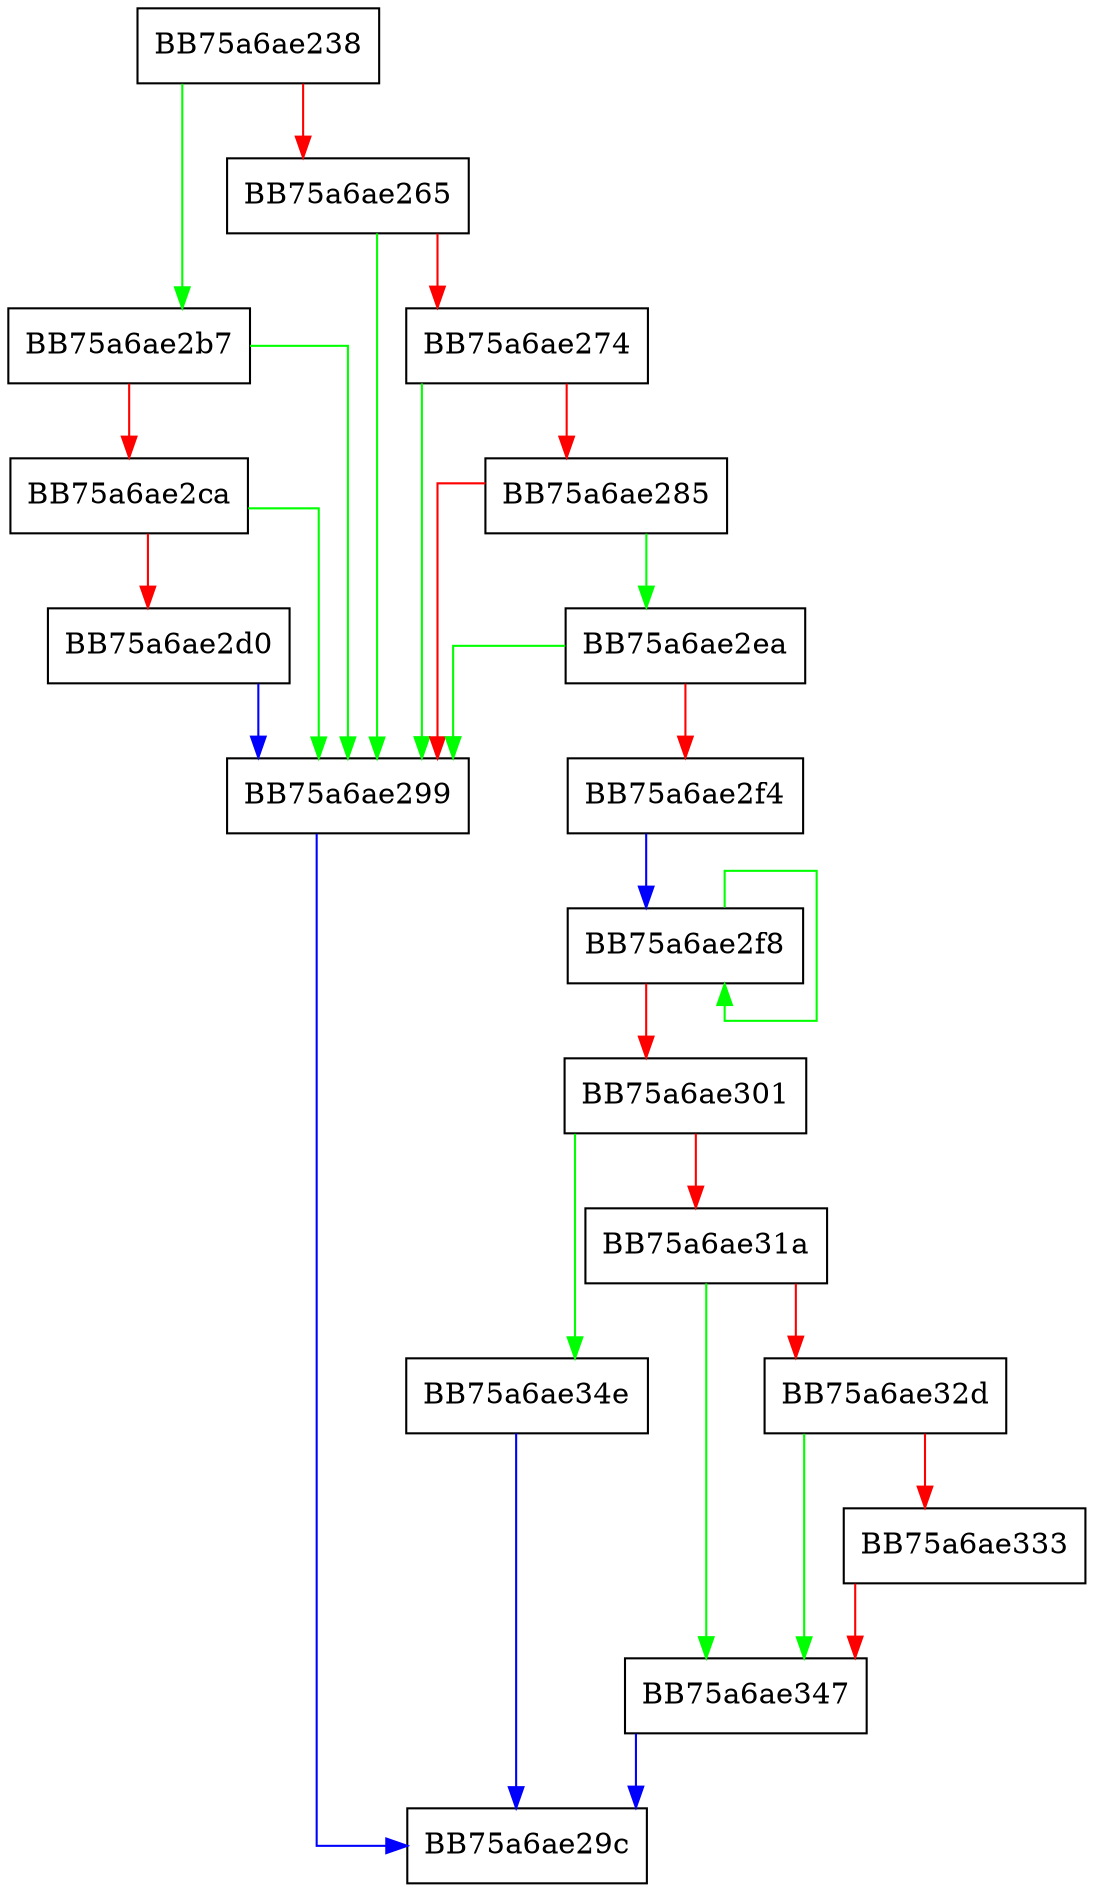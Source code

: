 digraph RemovePIIfromURL {
  node [shape="box"];
  graph [splines=ortho];
  BB75a6ae238 -> BB75a6ae2b7 [color="green"];
  BB75a6ae238 -> BB75a6ae265 [color="red"];
  BB75a6ae265 -> BB75a6ae299 [color="green"];
  BB75a6ae265 -> BB75a6ae274 [color="red"];
  BB75a6ae274 -> BB75a6ae299 [color="green"];
  BB75a6ae274 -> BB75a6ae285 [color="red"];
  BB75a6ae285 -> BB75a6ae2ea [color="green"];
  BB75a6ae285 -> BB75a6ae299 [color="red"];
  BB75a6ae299 -> BB75a6ae29c [color="blue"];
  BB75a6ae2b7 -> BB75a6ae299 [color="green"];
  BB75a6ae2b7 -> BB75a6ae2ca [color="red"];
  BB75a6ae2ca -> BB75a6ae299 [color="green"];
  BB75a6ae2ca -> BB75a6ae2d0 [color="red"];
  BB75a6ae2d0 -> BB75a6ae299 [color="blue"];
  BB75a6ae2ea -> BB75a6ae299 [color="green"];
  BB75a6ae2ea -> BB75a6ae2f4 [color="red"];
  BB75a6ae2f4 -> BB75a6ae2f8 [color="blue"];
  BB75a6ae2f8 -> BB75a6ae2f8 [color="green"];
  BB75a6ae2f8 -> BB75a6ae301 [color="red"];
  BB75a6ae301 -> BB75a6ae34e [color="green"];
  BB75a6ae301 -> BB75a6ae31a [color="red"];
  BB75a6ae31a -> BB75a6ae347 [color="green"];
  BB75a6ae31a -> BB75a6ae32d [color="red"];
  BB75a6ae32d -> BB75a6ae347 [color="green"];
  BB75a6ae32d -> BB75a6ae333 [color="red"];
  BB75a6ae333 -> BB75a6ae347 [color="red"];
  BB75a6ae347 -> BB75a6ae29c [color="blue"];
  BB75a6ae34e -> BB75a6ae29c [color="blue"];
}